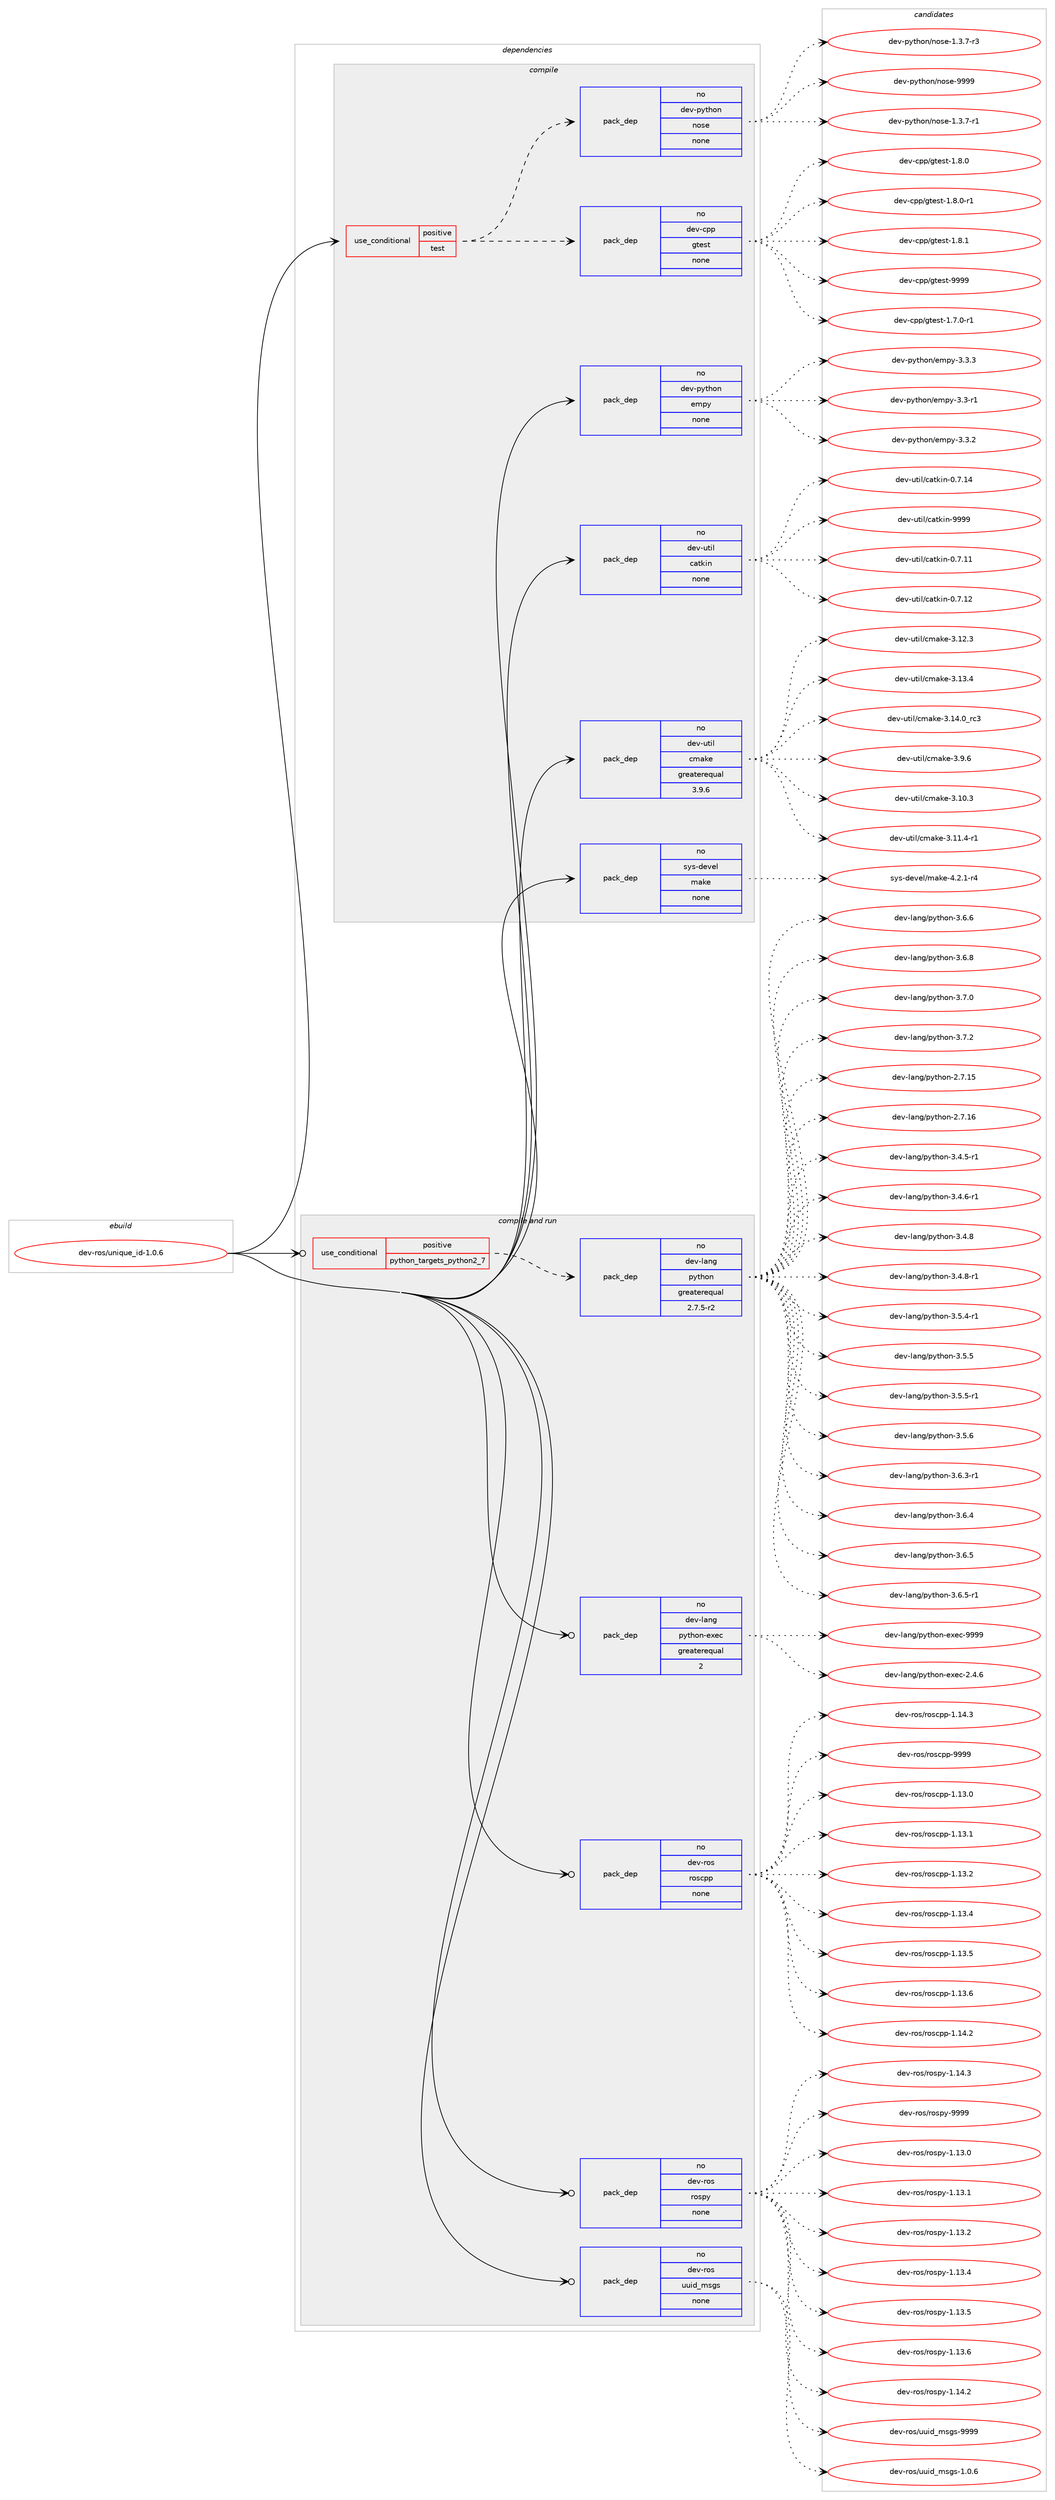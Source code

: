 digraph prolog {

# *************
# Graph options
# *************

newrank=true;
concentrate=true;
compound=true;
graph [rankdir=LR,fontname=Helvetica,fontsize=10,ranksep=1.5];#, ranksep=2.5, nodesep=0.2];
edge  [arrowhead=vee];
node  [fontname=Helvetica,fontsize=10];

# **********
# The ebuild
# **********

subgraph cluster_leftcol {
color=gray;
rank=same;
label=<<i>ebuild</i>>;
id [label="dev-ros/unique_id-1.0.6", color=red, width=4, href="../dev-ros/unique_id-1.0.6.svg"];
}

# ****************
# The dependencies
# ****************

subgraph cluster_midcol {
color=gray;
label=<<i>dependencies</i>>;
subgraph cluster_compile {
fillcolor="#eeeeee";
style=filled;
label=<<i>compile</i>>;
subgraph cond391819 {
dependency1476834 [label=<<TABLE BORDER="0" CELLBORDER="1" CELLSPACING="0" CELLPADDING="4"><TR><TD ROWSPAN="3" CELLPADDING="10">use_conditional</TD></TR><TR><TD>positive</TD></TR><TR><TD>test</TD></TR></TABLE>>, shape=none, color=red];
subgraph pack1061625 {
dependency1476835 [label=<<TABLE BORDER="0" CELLBORDER="1" CELLSPACING="0" CELLPADDING="4" WIDTH="220"><TR><TD ROWSPAN="6" CELLPADDING="30">pack_dep</TD></TR><TR><TD WIDTH="110">no</TD></TR><TR><TD>dev-cpp</TD></TR><TR><TD>gtest</TD></TR><TR><TD>none</TD></TR><TR><TD></TD></TR></TABLE>>, shape=none, color=blue];
}
dependency1476834:e -> dependency1476835:w [weight=20,style="dashed",arrowhead="vee"];
subgraph pack1061626 {
dependency1476836 [label=<<TABLE BORDER="0" CELLBORDER="1" CELLSPACING="0" CELLPADDING="4" WIDTH="220"><TR><TD ROWSPAN="6" CELLPADDING="30">pack_dep</TD></TR><TR><TD WIDTH="110">no</TD></TR><TR><TD>dev-python</TD></TR><TR><TD>nose</TD></TR><TR><TD>none</TD></TR><TR><TD></TD></TR></TABLE>>, shape=none, color=blue];
}
dependency1476834:e -> dependency1476836:w [weight=20,style="dashed",arrowhead="vee"];
}
id:e -> dependency1476834:w [weight=20,style="solid",arrowhead="vee"];
subgraph pack1061627 {
dependency1476837 [label=<<TABLE BORDER="0" CELLBORDER="1" CELLSPACING="0" CELLPADDING="4" WIDTH="220"><TR><TD ROWSPAN="6" CELLPADDING="30">pack_dep</TD></TR><TR><TD WIDTH="110">no</TD></TR><TR><TD>dev-python</TD></TR><TR><TD>empy</TD></TR><TR><TD>none</TD></TR><TR><TD></TD></TR></TABLE>>, shape=none, color=blue];
}
id:e -> dependency1476837:w [weight=20,style="solid",arrowhead="vee"];
subgraph pack1061628 {
dependency1476838 [label=<<TABLE BORDER="0" CELLBORDER="1" CELLSPACING="0" CELLPADDING="4" WIDTH="220"><TR><TD ROWSPAN="6" CELLPADDING="30">pack_dep</TD></TR><TR><TD WIDTH="110">no</TD></TR><TR><TD>dev-util</TD></TR><TR><TD>catkin</TD></TR><TR><TD>none</TD></TR><TR><TD></TD></TR></TABLE>>, shape=none, color=blue];
}
id:e -> dependency1476838:w [weight=20,style="solid",arrowhead="vee"];
subgraph pack1061629 {
dependency1476839 [label=<<TABLE BORDER="0" CELLBORDER="1" CELLSPACING="0" CELLPADDING="4" WIDTH="220"><TR><TD ROWSPAN="6" CELLPADDING="30">pack_dep</TD></TR><TR><TD WIDTH="110">no</TD></TR><TR><TD>dev-util</TD></TR><TR><TD>cmake</TD></TR><TR><TD>greaterequal</TD></TR><TR><TD>3.9.6</TD></TR></TABLE>>, shape=none, color=blue];
}
id:e -> dependency1476839:w [weight=20,style="solid",arrowhead="vee"];
subgraph pack1061630 {
dependency1476840 [label=<<TABLE BORDER="0" CELLBORDER="1" CELLSPACING="0" CELLPADDING="4" WIDTH="220"><TR><TD ROWSPAN="6" CELLPADDING="30">pack_dep</TD></TR><TR><TD WIDTH="110">no</TD></TR><TR><TD>sys-devel</TD></TR><TR><TD>make</TD></TR><TR><TD>none</TD></TR><TR><TD></TD></TR></TABLE>>, shape=none, color=blue];
}
id:e -> dependency1476840:w [weight=20,style="solid",arrowhead="vee"];
}
subgraph cluster_compileandrun {
fillcolor="#eeeeee";
style=filled;
label=<<i>compile and run</i>>;
subgraph cond391820 {
dependency1476841 [label=<<TABLE BORDER="0" CELLBORDER="1" CELLSPACING="0" CELLPADDING="4"><TR><TD ROWSPAN="3" CELLPADDING="10">use_conditional</TD></TR><TR><TD>positive</TD></TR><TR><TD>python_targets_python2_7</TD></TR></TABLE>>, shape=none, color=red];
subgraph pack1061631 {
dependency1476842 [label=<<TABLE BORDER="0" CELLBORDER="1" CELLSPACING="0" CELLPADDING="4" WIDTH="220"><TR><TD ROWSPAN="6" CELLPADDING="30">pack_dep</TD></TR><TR><TD WIDTH="110">no</TD></TR><TR><TD>dev-lang</TD></TR><TR><TD>python</TD></TR><TR><TD>greaterequal</TD></TR><TR><TD>2.7.5-r2</TD></TR></TABLE>>, shape=none, color=blue];
}
dependency1476841:e -> dependency1476842:w [weight=20,style="dashed",arrowhead="vee"];
}
id:e -> dependency1476841:w [weight=20,style="solid",arrowhead="odotvee"];
subgraph pack1061632 {
dependency1476843 [label=<<TABLE BORDER="0" CELLBORDER="1" CELLSPACING="0" CELLPADDING="4" WIDTH="220"><TR><TD ROWSPAN="6" CELLPADDING="30">pack_dep</TD></TR><TR><TD WIDTH="110">no</TD></TR><TR><TD>dev-lang</TD></TR><TR><TD>python-exec</TD></TR><TR><TD>greaterequal</TD></TR><TR><TD>2</TD></TR></TABLE>>, shape=none, color=blue];
}
id:e -> dependency1476843:w [weight=20,style="solid",arrowhead="odotvee"];
subgraph pack1061633 {
dependency1476844 [label=<<TABLE BORDER="0" CELLBORDER="1" CELLSPACING="0" CELLPADDING="4" WIDTH="220"><TR><TD ROWSPAN="6" CELLPADDING="30">pack_dep</TD></TR><TR><TD WIDTH="110">no</TD></TR><TR><TD>dev-ros</TD></TR><TR><TD>roscpp</TD></TR><TR><TD>none</TD></TR><TR><TD></TD></TR></TABLE>>, shape=none, color=blue];
}
id:e -> dependency1476844:w [weight=20,style="solid",arrowhead="odotvee"];
subgraph pack1061634 {
dependency1476845 [label=<<TABLE BORDER="0" CELLBORDER="1" CELLSPACING="0" CELLPADDING="4" WIDTH="220"><TR><TD ROWSPAN="6" CELLPADDING="30">pack_dep</TD></TR><TR><TD WIDTH="110">no</TD></TR><TR><TD>dev-ros</TD></TR><TR><TD>rospy</TD></TR><TR><TD>none</TD></TR><TR><TD></TD></TR></TABLE>>, shape=none, color=blue];
}
id:e -> dependency1476845:w [weight=20,style="solid",arrowhead="odotvee"];
subgraph pack1061635 {
dependency1476846 [label=<<TABLE BORDER="0" CELLBORDER="1" CELLSPACING="0" CELLPADDING="4" WIDTH="220"><TR><TD ROWSPAN="6" CELLPADDING="30">pack_dep</TD></TR><TR><TD WIDTH="110">no</TD></TR><TR><TD>dev-ros</TD></TR><TR><TD>uuid_msgs</TD></TR><TR><TD>none</TD></TR><TR><TD></TD></TR></TABLE>>, shape=none, color=blue];
}
id:e -> dependency1476846:w [weight=20,style="solid",arrowhead="odotvee"];
}
subgraph cluster_run {
fillcolor="#eeeeee";
style=filled;
label=<<i>run</i>>;
}
}

# **************
# The candidates
# **************

subgraph cluster_choices {
rank=same;
color=gray;
label=<<i>candidates</i>>;

subgraph choice1061625 {
color=black;
nodesep=1;
choice1001011184599112112471031161011151164549465546484511449 [label="dev-cpp/gtest-1.7.0-r1", color=red, width=4,href="../dev-cpp/gtest-1.7.0-r1.svg"];
choice100101118459911211247103116101115116454946564648 [label="dev-cpp/gtest-1.8.0", color=red, width=4,href="../dev-cpp/gtest-1.8.0.svg"];
choice1001011184599112112471031161011151164549465646484511449 [label="dev-cpp/gtest-1.8.0-r1", color=red, width=4,href="../dev-cpp/gtest-1.8.0-r1.svg"];
choice100101118459911211247103116101115116454946564649 [label="dev-cpp/gtest-1.8.1", color=red, width=4,href="../dev-cpp/gtest-1.8.1.svg"];
choice1001011184599112112471031161011151164557575757 [label="dev-cpp/gtest-9999", color=red, width=4,href="../dev-cpp/gtest-9999.svg"];
dependency1476835:e -> choice1001011184599112112471031161011151164549465546484511449:w [style=dotted,weight="100"];
dependency1476835:e -> choice100101118459911211247103116101115116454946564648:w [style=dotted,weight="100"];
dependency1476835:e -> choice1001011184599112112471031161011151164549465646484511449:w [style=dotted,weight="100"];
dependency1476835:e -> choice100101118459911211247103116101115116454946564649:w [style=dotted,weight="100"];
dependency1476835:e -> choice1001011184599112112471031161011151164557575757:w [style=dotted,weight="100"];
}
subgraph choice1061626 {
color=black;
nodesep=1;
choice10010111845112121116104111110471101111151014549465146554511449 [label="dev-python/nose-1.3.7-r1", color=red, width=4,href="../dev-python/nose-1.3.7-r1.svg"];
choice10010111845112121116104111110471101111151014549465146554511451 [label="dev-python/nose-1.3.7-r3", color=red, width=4,href="../dev-python/nose-1.3.7-r3.svg"];
choice10010111845112121116104111110471101111151014557575757 [label="dev-python/nose-9999", color=red, width=4,href="../dev-python/nose-9999.svg"];
dependency1476836:e -> choice10010111845112121116104111110471101111151014549465146554511449:w [style=dotted,weight="100"];
dependency1476836:e -> choice10010111845112121116104111110471101111151014549465146554511451:w [style=dotted,weight="100"];
dependency1476836:e -> choice10010111845112121116104111110471101111151014557575757:w [style=dotted,weight="100"];
}
subgraph choice1061627 {
color=black;
nodesep=1;
choice1001011184511212111610411111047101109112121455146514511449 [label="dev-python/empy-3.3-r1", color=red, width=4,href="../dev-python/empy-3.3-r1.svg"];
choice1001011184511212111610411111047101109112121455146514650 [label="dev-python/empy-3.3.2", color=red, width=4,href="../dev-python/empy-3.3.2.svg"];
choice1001011184511212111610411111047101109112121455146514651 [label="dev-python/empy-3.3.3", color=red, width=4,href="../dev-python/empy-3.3.3.svg"];
dependency1476837:e -> choice1001011184511212111610411111047101109112121455146514511449:w [style=dotted,weight="100"];
dependency1476837:e -> choice1001011184511212111610411111047101109112121455146514650:w [style=dotted,weight="100"];
dependency1476837:e -> choice1001011184511212111610411111047101109112121455146514651:w [style=dotted,weight="100"];
}
subgraph choice1061628 {
color=black;
nodesep=1;
choice1001011184511711610510847999711610710511045484655464949 [label="dev-util/catkin-0.7.11", color=red, width=4,href="../dev-util/catkin-0.7.11.svg"];
choice1001011184511711610510847999711610710511045484655464950 [label="dev-util/catkin-0.7.12", color=red, width=4,href="../dev-util/catkin-0.7.12.svg"];
choice1001011184511711610510847999711610710511045484655464952 [label="dev-util/catkin-0.7.14", color=red, width=4,href="../dev-util/catkin-0.7.14.svg"];
choice100101118451171161051084799971161071051104557575757 [label="dev-util/catkin-9999", color=red, width=4,href="../dev-util/catkin-9999.svg"];
dependency1476838:e -> choice1001011184511711610510847999711610710511045484655464949:w [style=dotted,weight="100"];
dependency1476838:e -> choice1001011184511711610510847999711610710511045484655464950:w [style=dotted,weight="100"];
dependency1476838:e -> choice1001011184511711610510847999711610710511045484655464952:w [style=dotted,weight="100"];
dependency1476838:e -> choice100101118451171161051084799971161071051104557575757:w [style=dotted,weight="100"];
}
subgraph choice1061629 {
color=black;
nodesep=1;
choice1001011184511711610510847991099710710145514649484651 [label="dev-util/cmake-3.10.3", color=red, width=4,href="../dev-util/cmake-3.10.3.svg"];
choice10010111845117116105108479910997107101455146494946524511449 [label="dev-util/cmake-3.11.4-r1", color=red, width=4,href="../dev-util/cmake-3.11.4-r1.svg"];
choice1001011184511711610510847991099710710145514649504651 [label="dev-util/cmake-3.12.3", color=red, width=4,href="../dev-util/cmake-3.12.3.svg"];
choice1001011184511711610510847991099710710145514649514652 [label="dev-util/cmake-3.13.4", color=red, width=4,href="../dev-util/cmake-3.13.4.svg"];
choice1001011184511711610510847991099710710145514649524648951149951 [label="dev-util/cmake-3.14.0_rc3", color=red, width=4,href="../dev-util/cmake-3.14.0_rc3.svg"];
choice10010111845117116105108479910997107101455146574654 [label="dev-util/cmake-3.9.6", color=red, width=4,href="../dev-util/cmake-3.9.6.svg"];
dependency1476839:e -> choice1001011184511711610510847991099710710145514649484651:w [style=dotted,weight="100"];
dependency1476839:e -> choice10010111845117116105108479910997107101455146494946524511449:w [style=dotted,weight="100"];
dependency1476839:e -> choice1001011184511711610510847991099710710145514649504651:w [style=dotted,weight="100"];
dependency1476839:e -> choice1001011184511711610510847991099710710145514649514652:w [style=dotted,weight="100"];
dependency1476839:e -> choice1001011184511711610510847991099710710145514649524648951149951:w [style=dotted,weight="100"];
dependency1476839:e -> choice10010111845117116105108479910997107101455146574654:w [style=dotted,weight="100"];
}
subgraph choice1061630 {
color=black;
nodesep=1;
choice1151211154510010111810110847109971071014552465046494511452 [label="sys-devel/make-4.2.1-r4", color=red, width=4,href="../sys-devel/make-4.2.1-r4.svg"];
dependency1476840:e -> choice1151211154510010111810110847109971071014552465046494511452:w [style=dotted,weight="100"];
}
subgraph choice1061631 {
color=black;
nodesep=1;
choice10010111845108971101034711212111610411111045504655464953 [label="dev-lang/python-2.7.15", color=red, width=4,href="../dev-lang/python-2.7.15.svg"];
choice10010111845108971101034711212111610411111045504655464954 [label="dev-lang/python-2.7.16", color=red, width=4,href="../dev-lang/python-2.7.16.svg"];
choice1001011184510897110103471121211161041111104551465246534511449 [label="dev-lang/python-3.4.5-r1", color=red, width=4,href="../dev-lang/python-3.4.5-r1.svg"];
choice1001011184510897110103471121211161041111104551465246544511449 [label="dev-lang/python-3.4.6-r1", color=red, width=4,href="../dev-lang/python-3.4.6-r1.svg"];
choice100101118451089711010347112121116104111110455146524656 [label="dev-lang/python-3.4.8", color=red, width=4,href="../dev-lang/python-3.4.8.svg"];
choice1001011184510897110103471121211161041111104551465246564511449 [label="dev-lang/python-3.4.8-r1", color=red, width=4,href="../dev-lang/python-3.4.8-r1.svg"];
choice1001011184510897110103471121211161041111104551465346524511449 [label="dev-lang/python-3.5.4-r1", color=red, width=4,href="../dev-lang/python-3.5.4-r1.svg"];
choice100101118451089711010347112121116104111110455146534653 [label="dev-lang/python-3.5.5", color=red, width=4,href="../dev-lang/python-3.5.5.svg"];
choice1001011184510897110103471121211161041111104551465346534511449 [label="dev-lang/python-3.5.5-r1", color=red, width=4,href="../dev-lang/python-3.5.5-r1.svg"];
choice100101118451089711010347112121116104111110455146534654 [label="dev-lang/python-3.5.6", color=red, width=4,href="../dev-lang/python-3.5.6.svg"];
choice1001011184510897110103471121211161041111104551465446514511449 [label="dev-lang/python-3.6.3-r1", color=red, width=4,href="../dev-lang/python-3.6.3-r1.svg"];
choice100101118451089711010347112121116104111110455146544652 [label="dev-lang/python-3.6.4", color=red, width=4,href="../dev-lang/python-3.6.4.svg"];
choice100101118451089711010347112121116104111110455146544653 [label="dev-lang/python-3.6.5", color=red, width=4,href="../dev-lang/python-3.6.5.svg"];
choice1001011184510897110103471121211161041111104551465446534511449 [label="dev-lang/python-3.6.5-r1", color=red, width=4,href="../dev-lang/python-3.6.5-r1.svg"];
choice100101118451089711010347112121116104111110455146544654 [label="dev-lang/python-3.6.6", color=red, width=4,href="../dev-lang/python-3.6.6.svg"];
choice100101118451089711010347112121116104111110455146544656 [label="dev-lang/python-3.6.8", color=red, width=4,href="../dev-lang/python-3.6.8.svg"];
choice100101118451089711010347112121116104111110455146554648 [label="dev-lang/python-3.7.0", color=red, width=4,href="../dev-lang/python-3.7.0.svg"];
choice100101118451089711010347112121116104111110455146554650 [label="dev-lang/python-3.7.2", color=red, width=4,href="../dev-lang/python-3.7.2.svg"];
dependency1476842:e -> choice10010111845108971101034711212111610411111045504655464953:w [style=dotted,weight="100"];
dependency1476842:e -> choice10010111845108971101034711212111610411111045504655464954:w [style=dotted,weight="100"];
dependency1476842:e -> choice1001011184510897110103471121211161041111104551465246534511449:w [style=dotted,weight="100"];
dependency1476842:e -> choice1001011184510897110103471121211161041111104551465246544511449:w [style=dotted,weight="100"];
dependency1476842:e -> choice100101118451089711010347112121116104111110455146524656:w [style=dotted,weight="100"];
dependency1476842:e -> choice1001011184510897110103471121211161041111104551465246564511449:w [style=dotted,weight="100"];
dependency1476842:e -> choice1001011184510897110103471121211161041111104551465346524511449:w [style=dotted,weight="100"];
dependency1476842:e -> choice100101118451089711010347112121116104111110455146534653:w [style=dotted,weight="100"];
dependency1476842:e -> choice1001011184510897110103471121211161041111104551465346534511449:w [style=dotted,weight="100"];
dependency1476842:e -> choice100101118451089711010347112121116104111110455146534654:w [style=dotted,weight="100"];
dependency1476842:e -> choice1001011184510897110103471121211161041111104551465446514511449:w [style=dotted,weight="100"];
dependency1476842:e -> choice100101118451089711010347112121116104111110455146544652:w [style=dotted,weight="100"];
dependency1476842:e -> choice100101118451089711010347112121116104111110455146544653:w [style=dotted,weight="100"];
dependency1476842:e -> choice1001011184510897110103471121211161041111104551465446534511449:w [style=dotted,weight="100"];
dependency1476842:e -> choice100101118451089711010347112121116104111110455146544654:w [style=dotted,weight="100"];
dependency1476842:e -> choice100101118451089711010347112121116104111110455146544656:w [style=dotted,weight="100"];
dependency1476842:e -> choice100101118451089711010347112121116104111110455146554648:w [style=dotted,weight="100"];
dependency1476842:e -> choice100101118451089711010347112121116104111110455146554650:w [style=dotted,weight="100"];
}
subgraph choice1061632 {
color=black;
nodesep=1;
choice1001011184510897110103471121211161041111104510112010199455046524654 [label="dev-lang/python-exec-2.4.6", color=red, width=4,href="../dev-lang/python-exec-2.4.6.svg"];
choice10010111845108971101034711212111610411111045101120101994557575757 [label="dev-lang/python-exec-9999", color=red, width=4,href="../dev-lang/python-exec-9999.svg"];
dependency1476843:e -> choice1001011184510897110103471121211161041111104510112010199455046524654:w [style=dotted,weight="100"];
dependency1476843:e -> choice10010111845108971101034711212111610411111045101120101994557575757:w [style=dotted,weight="100"];
}
subgraph choice1061633 {
color=black;
nodesep=1;
choice10010111845114111115471141111159911211245494649514648 [label="dev-ros/roscpp-1.13.0", color=red, width=4,href="../dev-ros/roscpp-1.13.0.svg"];
choice10010111845114111115471141111159911211245494649514649 [label="dev-ros/roscpp-1.13.1", color=red, width=4,href="../dev-ros/roscpp-1.13.1.svg"];
choice10010111845114111115471141111159911211245494649514650 [label="dev-ros/roscpp-1.13.2", color=red, width=4,href="../dev-ros/roscpp-1.13.2.svg"];
choice10010111845114111115471141111159911211245494649514652 [label="dev-ros/roscpp-1.13.4", color=red, width=4,href="../dev-ros/roscpp-1.13.4.svg"];
choice10010111845114111115471141111159911211245494649514653 [label="dev-ros/roscpp-1.13.5", color=red, width=4,href="../dev-ros/roscpp-1.13.5.svg"];
choice10010111845114111115471141111159911211245494649514654 [label="dev-ros/roscpp-1.13.6", color=red, width=4,href="../dev-ros/roscpp-1.13.6.svg"];
choice10010111845114111115471141111159911211245494649524650 [label="dev-ros/roscpp-1.14.2", color=red, width=4,href="../dev-ros/roscpp-1.14.2.svg"];
choice10010111845114111115471141111159911211245494649524651 [label="dev-ros/roscpp-1.14.3", color=red, width=4,href="../dev-ros/roscpp-1.14.3.svg"];
choice1001011184511411111547114111115991121124557575757 [label="dev-ros/roscpp-9999", color=red, width=4,href="../dev-ros/roscpp-9999.svg"];
dependency1476844:e -> choice10010111845114111115471141111159911211245494649514648:w [style=dotted,weight="100"];
dependency1476844:e -> choice10010111845114111115471141111159911211245494649514649:w [style=dotted,weight="100"];
dependency1476844:e -> choice10010111845114111115471141111159911211245494649514650:w [style=dotted,weight="100"];
dependency1476844:e -> choice10010111845114111115471141111159911211245494649514652:w [style=dotted,weight="100"];
dependency1476844:e -> choice10010111845114111115471141111159911211245494649514653:w [style=dotted,weight="100"];
dependency1476844:e -> choice10010111845114111115471141111159911211245494649514654:w [style=dotted,weight="100"];
dependency1476844:e -> choice10010111845114111115471141111159911211245494649524650:w [style=dotted,weight="100"];
dependency1476844:e -> choice10010111845114111115471141111159911211245494649524651:w [style=dotted,weight="100"];
dependency1476844:e -> choice1001011184511411111547114111115991121124557575757:w [style=dotted,weight="100"];
}
subgraph choice1061634 {
color=black;
nodesep=1;
choice100101118451141111154711411111511212145494649514648 [label="dev-ros/rospy-1.13.0", color=red, width=4,href="../dev-ros/rospy-1.13.0.svg"];
choice100101118451141111154711411111511212145494649514649 [label="dev-ros/rospy-1.13.1", color=red, width=4,href="../dev-ros/rospy-1.13.1.svg"];
choice100101118451141111154711411111511212145494649514650 [label="dev-ros/rospy-1.13.2", color=red, width=4,href="../dev-ros/rospy-1.13.2.svg"];
choice100101118451141111154711411111511212145494649514652 [label="dev-ros/rospy-1.13.4", color=red, width=4,href="../dev-ros/rospy-1.13.4.svg"];
choice100101118451141111154711411111511212145494649514653 [label="dev-ros/rospy-1.13.5", color=red, width=4,href="../dev-ros/rospy-1.13.5.svg"];
choice100101118451141111154711411111511212145494649514654 [label="dev-ros/rospy-1.13.6", color=red, width=4,href="../dev-ros/rospy-1.13.6.svg"];
choice100101118451141111154711411111511212145494649524650 [label="dev-ros/rospy-1.14.2", color=red, width=4,href="../dev-ros/rospy-1.14.2.svg"];
choice100101118451141111154711411111511212145494649524651 [label="dev-ros/rospy-1.14.3", color=red, width=4,href="../dev-ros/rospy-1.14.3.svg"];
choice10010111845114111115471141111151121214557575757 [label="dev-ros/rospy-9999", color=red, width=4,href="../dev-ros/rospy-9999.svg"];
dependency1476845:e -> choice100101118451141111154711411111511212145494649514648:w [style=dotted,weight="100"];
dependency1476845:e -> choice100101118451141111154711411111511212145494649514649:w [style=dotted,weight="100"];
dependency1476845:e -> choice100101118451141111154711411111511212145494649514650:w [style=dotted,weight="100"];
dependency1476845:e -> choice100101118451141111154711411111511212145494649514652:w [style=dotted,weight="100"];
dependency1476845:e -> choice100101118451141111154711411111511212145494649514653:w [style=dotted,weight="100"];
dependency1476845:e -> choice100101118451141111154711411111511212145494649514654:w [style=dotted,weight="100"];
dependency1476845:e -> choice100101118451141111154711411111511212145494649524650:w [style=dotted,weight="100"];
dependency1476845:e -> choice100101118451141111154711411111511212145494649524651:w [style=dotted,weight="100"];
dependency1476845:e -> choice10010111845114111115471141111151121214557575757:w [style=dotted,weight="100"];
}
subgraph choice1061635 {
color=black;
nodesep=1;
choice100101118451141111154711711710510095109115103115454946484654 [label="dev-ros/uuid_msgs-1.0.6", color=red, width=4,href="../dev-ros/uuid_msgs-1.0.6.svg"];
choice1001011184511411111547117117105100951091151031154557575757 [label="dev-ros/uuid_msgs-9999", color=red, width=4,href="../dev-ros/uuid_msgs-9999.svg"];
dependency1476846:e -> choice100101118451141111154711711710510095109115103115454946484654:w [style=dotted,weight="100"];
dependency1476846:e -> choice1001011184511411111547117117105100951091151031154557575757:w [style=dotted,weight="100"];
}
}

}
